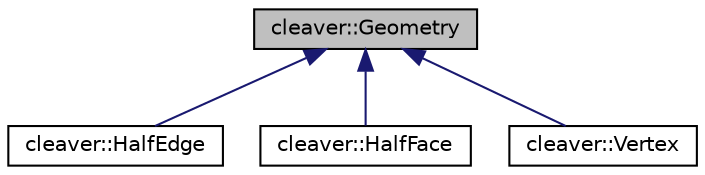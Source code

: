 digraph "cleaver::Geometry"
{
  edge [fontname="Helvetica",fontsize="10",labelfontname="Helvetica",labelfontsize="10"];
  node [fontname="Helvetica",fontsize="10",shape=record];
  Node1 [label="cleaver::Geometry",height=0.2,width=0.4,color="black", fillcolor="grey75", style="filled", fontcolor="black"];
  Node1 -> Node2 [dir="back",color="midnightblue",fontsize="10",style="solid",fontname="Helvetica"];
  Node2 [label="cleaver::HalfEdge",height=0.2,width=0.4,color="black", fillcolor="white", style="filled",URL="$classcleaver_1_1_half_edge.html"];
  Node1 -> Node3 [dir="back",color="midnightblue",fontsize="10",style="solid",fontname="Helvetica"];
  Node3 [label="cleaver::HalfFace",height=0.2,width=0.4,color="black", fillcolor="white", style="filled",URL="$classcleaver_1_1_half_face.html"];
  Node1 -> Node4 [dir="back",color="midnightblue",fontsize="10",style="solid",fontname="Helvetica"];
  Node4 [label="cleaver::Vertex",height=0.2,width=0.4,color="black", fillcolor="white", style="filled",URL="$classcleaver_1_1_vertex.html"];
}
